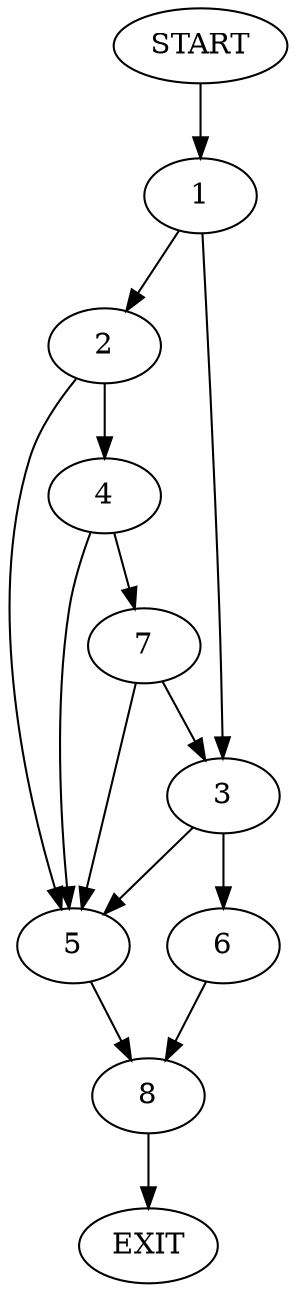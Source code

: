 digraph {
0 [label="START"]
9 [label="EXIT"]
0 -> 1
1 -> 2
1 -> 3
2 -> 4
2 -> 5
3 -> 5
3 -> 6
4 -> 5
4 -> 7
5 -> 8
7 -> 5
7 -> 3
6 -> 8
8 -> 9
}
